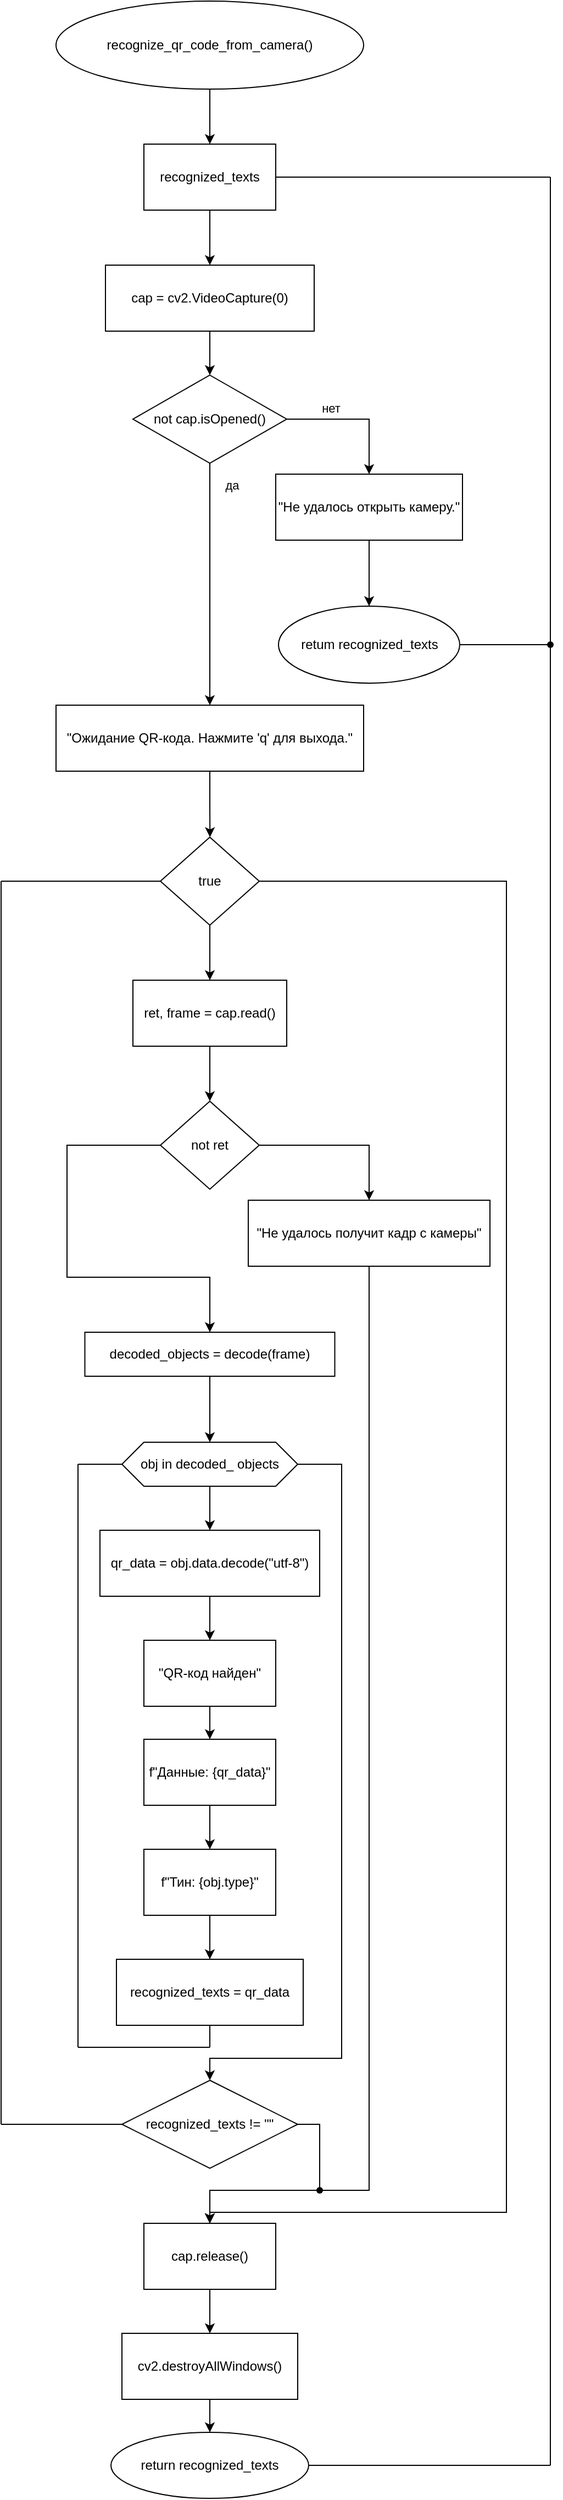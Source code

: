 <mxfile version="26.0.11">
  <diagram name="Страница — 1" id="aW0fPGZtIxX3X3xGRwqq">
    <mxGraphModel dx="1290" dy="565" grid="1" gridSize="10" guides="1" tooltips="1" connect="1" arrows="1" fold="1" page="1" pageScale="1" pageWidth="100000000" pageHeight="10000000000" math="0" shadow="0">
      <root>
        <mxCell id="0" />
        <mxCell id="1" parent="0" />
        <mxCell id="78s66oipbBA8OXlamapA-5" style="edgeStyle=orthogonalEdgeStyle;rounded=0;orthogonalLoop=1;jettySize=auto;html=1;exitX=0.5;exitY=1;exitDx=0;exitDy=0;" parent="1" source="78s66oipbBA8OXlamapA-1" target="78s66oipbBA8OXlamapA-3" edge="1">
          <mxGeometry relative="1" as="geometry" />
        </mxCell>
        <mxCell id="78s66oipbBA8OXlamapA-1" value="recognize_qr_code_from_camera()" style="ellipse;whiteSpace=wrap;html=1;" parent="1" vertex="1">
          <mxGeometry x="330" y="90" width="280" height="80" as="geometry" />
        </mxCell>
        <mxCell id="78s66oipbBA8OXlamapA-6" style="edgeStyle=orthogonalEdgeStyle;rounded=0;orthogonalLoop=1;jettySize=auto;html=1;exitX=0.5;exitY=1;exitDx=0;exitDy=0;entryX=0.5;entryY=0;entryDx=0;entryDy=0;" parent="1" source="78s66oipbBA8OXlamapA-3" target="78s66oipbBA8OXlamapA-4" edge="1">
          <mxGeometry relative="1" as="geometry" />
        </mxCell>
        <mxCell id="78s66oipbBA8OXlamapA-3" value="recognized_texts" style="rounded=0;whiteSpace=wrap;html=1;" parent="1" vertex="1">
          <mxGeometry x="410" y="220" width="120" height="60" as="geometry" />
        </mxCell>
        <mxCell id="78s66oipbBA8OXlamapA-9" style="edgeStyle=orthogonalEdgeStyle;rounded=0;orthogonalLoop=1;jettySize=auto;html=1;exitX=0.5;exitY=1;exitDx=0;exitDy=0;entryX=0.5;entryY=0;entryDx=0;entryDy=0;" parent="1" source="78s66oipbBA8OXlamapA-4" target="78s66oipbBA8OXlamapA-7" edge="1">
          <mxGeometry relative="1" as="geometry" />
        </mxCell>
        <mxCell id="78s66oipbBA8OXlamapA-4" value="cap = cv2.VideoCapture(0)" style="rounded=0;whiteSpace=wrap;html=1;" parent="1" vertex="1">
          <mxGeometry x="375" y="330" width="190" height="60" as="geometry" />
        </mxCell>
        <mxCell id="78s66oipbBA8OXlamapA-10" value="нет" style="edgeStyle=orthogonalEdgeStyle;rounded=0;orthogonalLoop=1;jettySize=auto;html=1;exitX=1;exitY=0.5;exitDx=0;exitDy=0;" parent="1" source="78s66oipbBA8OXlamapA-7" target="78s66oipbBA8OXlamapA-11" edge="1">
          <mxGeometry x="-0.36" y="10" relative="1" as="geometry">
            <mxPoint x="640" y="520" as="targetPoint" />
            <mxPoint as="offset" />
          </mxGeometry>
        </mxCell>
        <mxCell id="78s66oipbBA8OXlamapA-16" value="&lt;div&gt;да&lt;/div&gt;" style="edgeStyle=orthogonalEdgeStyle;rounded=0;orthogonalLoop=1;jettySize=auto;html=1;exitX=0.5;exitY=1;exitDx=0;exitDy=0;" parent="1" source="78s66oipbBA8OXlamapA-7" target="78s66oipbBA8OXlamapA-17" edge="1">
          <mxGeometry x="-0.818" y="20" relative="1" as="geometry">
            <mxPoint x="470.429" y="740" as="targetPoint" />
            <mxPoint as="offset" />
          </mxGeometry>
        </mxCell>
        <mxCell id="78s66oipbBA8OXlamapA-7" value="not cap.isOpened()" style="rhombus;whiteSpace=wrap;html=1;" parent="1" vertex="1">
          <mxGeometry x="400" y="430" width="140" height="80" as="geometry" />
        </mxCell>
        <mxCell id="78s66oipbBA8OXlamapA-14" style="edgeStyle=orthogonalEdgeStyle;rounded=0;orthogonalLoop=1;jettySize=auto;html=1;exitX=0.5;exitY=1;exitDx=0;exitDy=0;" parent="1" source="78s66oipbBA8OXlamapA-11" target="78s66oipbBA8OXlamapA-13" edge="1">
          <mxGeometry relative="1" as="geometry" />
        </mxCell>
        <mxCell id="78s66oipbBA8OXlamapA-11" value="&quot;Не удалось открыть камеру.&quot;" style="rounded=0;whiteSpace=wrap;html=1;" parent="1" vertex="1">
          <mxGeometry x="530" y="520" width="170" height="60" as="geometry" />
        </mxCell>
        <mxCell id="78s66oipbBA8OXlamapA-13" value="retum recognized_texts" style="ellipse;whiteSpace=wrap;html=1;" parent="1" vertex="1">
          <mxGeometry x="532.5" y="640" width="165" height="70" as="geometry" />
        </mxCell>
        <mxCell id="78s66oipbBA8OXlamapA-18" style="edgeStyle=orthogonalEdgeStyle;rounded=0;orthogonalLoop=1;jettySize=auto;html=1;exitX=0.5;exitY=1;exitDx=0;exitDy=0;" parent="1" source="78s66oipbBA8OXlamapA-17" edge="1">
          <mxGeometry relative="1" as="geometry">
            <mxPoint x="470.143" y="850" as="targetPoint" />
          </mxGeometry>
        </mxCell>
        <mxCell id="78s66oipbBA8OXlamapA-17" value="&quot;Ожидание QR-кода. Нажмите &#39;q&#39; для выхода.&quot;" style="rounded=0;whiteSpace=wrap;html=1;" parent="1" vertex="1">
          <mxGeometry x="330" y="730" width="280" height="60" as="geometry" />
        </mxCell>
        <mxCell id="78s66oipbBA8OXlamapA-21" style="edgeStyle=orthogonalEdgeStyle;rounded=0;orthogonalLoop=1;jettySize=auto;html=1;exitX=0.5;exitY=1;exitDx=0;exitDy=0;" parent="1" source="78s66oipbBA8OXlamapA-19" target="78s66oipbBA8OXlamapA-22" edge="1">
          <mxGeometry relative="1" as="geometry">
            <mxPoint x="469.588" y="980" as="targetPoint" />
          </mxGeometry>
        </mxCell>
        <mxCell id="78s66oipbBA8OXlamapA-77" style="edgeStyle=orthogonalEdgeStyle;rounded=0;orthogonalLoop=1;jettySize=auto;html=1;exitX=1;exitY=0.5;exitDx=0;exitDy=0;entryX=0.5;entryY=0;entryDx=0;entryDy=0;" parent="1" source="78s66oipbBA8OXlamapA-19" target="78s66oipbBA8OXlamapA-50" edge="1">
          <mxGeometry relative="1" as="geometry">
            <Array as="points">
              <mxPoint x="740" y="890" />
              <mxPoint x="740" y="2100" />
              <mxPoint x="470" y="2100" />
            </Array>
          </mxGeometry>
        </mxCell>
        <mxCell id="78s66oipbBA8OXlamapA-19" value="true" style="rhombus;whiteSpace=wrap;html=1;" parent="1" vertex="1">
          <mxGeometry x="425" y="850" width="90" height="80" as="geometry" />
        </mxCell>
        <mxCell id="78s66oipbBA8OXlamapA-23" style="edgeStyle=orthogonalEdgeStyle;rounded=0;orthogonalLoop=1;jettySize=auto;html=1;exitX=0.5;exitY=1;exitDx=0;exitDy=0;" parent="1" source="78s66oipbBA8OXlamapA-22" target="78s66oipbBA8OXlamapA-24" edge="1">
          <mxGeometry relative="1" as="geometry">
            <mxPoint x="469.588" y="1090" as="targetPoint" />
          </mxGeometry>
        </mxCell>
        <mxCell id="78s66oipbBA8OXlamapA-22" value="ret, frame = cap.read()" style="rounded=0;whiteSpace=wrap;html=1;" parent="1" vertex="1">
          <mxGeometry x="400" y="980" width="140" height="60" as="geometry" />
        </mxCell>
        <mxCell id="78s66oipbBA8OXlamapA-25" style="edgeStyle=orthogonalEdgeStyle;rounded=0;orthogonalLoop=1;jettySize=auto;html=1;exitX=1;exitY=0.5;exitDx=0;exitDy=0;" parent="1" source="78s66oipbBA8OXlamapA-24" target="78s66oipbBA8OXlamapA-26" edge="1">
          <mxGeometry relative="1" as="geometry">
            <mxPoint x="560" y="1180" as="targetPoint" />
          </mxGeometry>
        </mxCell>
        <mxCell id="78s66oipbBA8OXlamapA-28" style="edgeStyle=orthogonalEdgeStyle;rounded=0;orthogonalLoop=1;jettySize=auto;html=1;exitX=0;exitY=0.5;exitDx=0;exitDy=0;entryX=0.5;entryY=0;entryDx=0;entryDy=0;" parent="1" source="78s66oipbBA8OXlamapA-24" target="78s66oipbBA8OXlamapA-27" edge="1">
          <mxGeometry relative="1" as="geometry">
            <Array as="points">
              <mxPoint x="340" y="1130" />
              <mxPoint x="340" y="1250" />
              <mxPoint x="470" y="1250" />
            </Array>
          </mxGeometry>
        </mxCell>
        <mxCell id="78s66oipbBA8OXlamapA-24" value="not ret" style="rhombus;whiteSpace=wrap;html=1;" parent="1" vertex="1">
          <mxGeometry x="425" y="1090" width="90" height="80" as="geometry" />
        </mxCell>
        <mxCell id="78s66oipbBA8OXlamapA-75" style="edgeStyle=orthogonalEdgeStyle;rounded=0;orthogonalLoop=1;jettySize=auto;html=1;exitX=0.5;exitY=1;exitDx=0;exitDy=0;entryX=0.5;entryY=0;entryDx=0;entryDy=0;" parent="1" source="78s66oipbBA8OXlamapA-26" target="78s66oipbBA8OXlamapA-50" edge="1">
          <mxGeometry relative="1" as="geometry">
            <Array as="points">
              <mxPoint x="615" y="2080" />
              <mxPoint x="470" y="2080" />
            </Array>
          </mxGeometry>
        </mxCell>
        <mxCell id="78s66oipbBA8OXlamapA-26" value="&quot;Не удалось получит кадр с камеры&quot;" style="rounded=0;whiteSpace=wrap;html=1;" parent="1" vertex="1">
          <mxGeometry x="505" y="1180" width="220" height="60" as="geometry" />
        </mxCell>
        <mxCell id="78s66oipbBA8OXlamapA-31" style="edgeStyle=orthogonalEdgeStyle;rounded=0;orthogonalLoop=1;jettySize=auto;html=1;exitX=0.5;exitY=1;exitDx=0;exitDy=0;entryX=0.5;entryY=0;entryDx=0;entryDy=0;" parent="1" source="78s66oipbBA8OXlamapA-27" target="78s66oipbBA8OXlamapA-29" edge="1">
          <mxGeometry relative="1" as="geometry" />
        </mxCell>
        <mxCell id="78s66oipbBA8OXlamapA-27" value="decoded_objects = decode(frame)" style="rounded=0;whiteSpace=wrap;html=1;" parent="1" vertex="1">
          <mxGeometry x="356.25" y="1300" width="227.5" height="40" as="geometry" />
        </mxCell>
        <mxCell id="78s66oipbBA8OXlamapA-34" style="edgeStyle=orthogonalEdgeStyle;rounded=0;orthogonalLoop=1;jettySize=auto;html=1;exitX=0.5;exitY=1;exitDx=0;exitDy=0;entryX=0.5;entryY=0;entryDx=0;entryDy=0;" parent="1" source="78s66oipbBA8OXlamapA-29" target="78s66oipbBA8OXlamapA-33" edge="1">
          <mxGeometry relative="1" as="geometry" />
        </mxCell>
        <mxCell id="78s66oipbBA8OXlamapA-49" style="edgeStyle=orthogonalEdgeStyle;rounded=0;orthogonalLoop=1;jettySize=auto;html=1;exitX=1;exitY=0.5;exitDx=0;exitDy=0;entryX=0.5;entryY=0;entryDx=0;entryDy=0;" parent="1" edge="1">
          <mxGeometry relative="1" as="geometry">
            <mxPoint x="550" y="1420" as="sourcePoint" />
            <mxPoint x="470" y="1980" as="targetPoint" />
            <Array as="points">
              <mxPoint x="590" y="1420" />
              <mxPoint x="590" y="1960" />
              <mxPoint x="470" y="1960" />
            </Array>
          </mxGeometry>
        </mxCell>
        <mxCell id="78s66oipbBA8OXlamapA-29" value="obj in decoded_ objects" style="shape=hexagon;perimeter=hexagonPerimeter2;whiteSpace=wrap;html=1;fixedSize=1;" parent="1" vertex="1">
          <mxGeometry x="390" y="1400" width="160" height="40" as="geometry" />
        </mxCell>
        <mxCell id="78s66oipbBA8OXlamapA-42" style="edgeStyle=orthogonalEdgeStyle;rounded=0;orthogonalLoop=1;jettySize=auto;html=1;exitX=0.5;exitY=1;exitDx=0;exitDy=0;entryX=0.5;entryY=0;entryDx=0;entryDy=0;" parent="1" source="78s66oipbBA8OXlamapA-32" target="78s66oipbBA8OXlamapA-37" edge="1">
          <mxGeometry relative="1" as="geometry" />
        </mxCell>
        <mxCell id="78s66oipbBA8OXlamapA-32" value="&quot;QR-код найден&quot;" style="rounded=0;whiteSpace=wrap;html=1;" parent="1" vertex="1">
          <mxGeometry x="410" y="1580" width="120" height="60" as="geometry" />
        </mxCell>
        <mxCell id="78s66oipbBA8OXlamapA-35" style="edgeStyle=orthogonalEdgeStyle;rounded=0;orthogonalLoop=1;jettySize=auto;html=1;exitX=0.5;exitY=1;exitDx=0;exitDy=0;entryX=0.5;entryY=0;entryDx=0;entryDy=0;" parent="1" source="78s66oipbBA8OXlamapA-33" target="78s66oipbBA8OXlamapA-32" edge="1">
          <mxGeometry relative="1" as="geometry" />
        </mxCell>
        <mxCell id="78s66oipbBA8OXlamapA-33" value="qr_data = obj.data.decode(&quot;utf-8&quot;)" style="rounded=0;whiteSpace=wrap;html=1;" parent="1" vertex="1">
          <mxGeometry x="370" y="1480" width="200" height="60" as="geometry" />
        </mxCell>
        <mxCell id="78s66oipbBA8OXlamapA-38" style="edgeStyle=orthogonalEdgeStyle;rounded=0;orthogonalLoop=1;jettySize=auto;html=1;exitX=0.5;exitY=1;exitDx=0;exitDy=0;" parent="1" source="78s66oipbBA8OXlamapA-37" target="78s66oipbBA8OXlamapA-39" edge="1">
          <mxGeometry relative="1" as="geometry">
            <mxPoint x="469.588" y="1830" as="targetPoint" />
          </mxGeometry>
        </mxCell>
        <mxCell id="78s66oipbBA8OXlamapA-37" value="f&quot;Данные: {qr_data}&quot;" style="rounded=0;whiteSpace=wrap;html=1;" parent="1" vertex="1">
          <mxGeometry x="410" y="1670" width="120" height="60" as="geometry" />
        </mxCell>
        <mxCell id="78s66oipbBA8OXlamapA-41" style="edgeStyle=orthogonalEdgeStyle;rounded=0;orthogonalLoop=1;jettySize=auto;html=1;exitX=0.5;exitY=1;exitDx=0;exitDy=0;entryX=0.5;entryY=0;entryDx=0;entryDy=0;" parent="1" source="78s66oipbBA8OXlamapA-39" target="78s66oipbBA8OXlamapA-40" edge="1">
          <mxGeometry relative="1" as="geometry" />
        </mxCell>
        <mxCell id="78s66oipbBA8OXlamapA-39" value="f&quot;Тин: {obj.type}&quot;" style="rounded=0;whiteSpace=wrap;html=1;" parent="1" vertex="1">
          <mxGeometry x="409.998" y="1770" width="120" height="60" as="geometry" />
        </mxCell>
        <mxCell id="78s66oipbBA8OXlamapA-40" value="recognized_texts = qr_data" style="rounded=0;whiteSpace=wrap;html=1;" parent="1" vertex="1">
          <mxGeometry x="385" y="1870" width="170" height="60" as="geometry" />
        </mxCell>
        <mxCell id="78s66oipbBA8OXlamapA-82" style="edgeStyle=orthogonalEdgeStyle;rounded=0;orthogonalLoop=1;jettySize=auto;html=1;exitX=1;exitY=0.5;exitDx=0;exitDy=0;" parent="1" source="78s66oipbBA8OXlamapA-46" edge="1">
          <mxGeometry relative="1" as="geometry">
            <mxPoint x="470" y="2110" as="targetPoint" />
            <Array as="points">
              <mxPoint x="570" y="2020" />
              <mxPoint x="570" y="2080" />
              <mxPoint x="470" y="2080" />
            </Array>
          </mxGeometry>
        </mxCell>
        <mxCell id="78s66oipbBA8OXlamapA-46" value="recognized_texts != &quot;&quot;" style="rhombus;whiteSpace=wrap;html=1;" parent="1" vertex="1">
          <mxGeometry x="390" y="1980" width="160" height="80" as="geometry" />
        </mxCell>
        <mxCell id="78s66oipbBA8OXlamapA-55" style="edgeStyle=orthogonalEdgeStyle;rounded=0;orthogonalLoop=1;jettySize=auto;html=1;exitX=0.5;exitY=1;exitDx=0;exitDy=0;entryX=0.5;entryY=0;entryDx=0;entryDy=0;" parent="1" source="78s66oipbBA8OXlamapA-50" target="78s66oipbBA8OXlamapA-51" edge="1">
          <mxGeometry relative="1" as="geometry" />
        </mxCell>
        <mxCell id="78s66oipbBA8OXlamapA-50" value="cap.release()" style="rounded=0;whiteSpace=wrap;html=1;" parent="1" vertex="1">
          <mxGeometry x="410" y="2110" width="120" height="60" as="geometry" />
        </mxCell>
        <mxCell id="78s66oipbBA8OXlamapA-56" style="edgeStyle=orthogonalEdgeStyle;rounded=0;orthogonalLoop=1;jettySize=auto;html=1;exitX=0.5;exitY=1;exitDx=0;exitDy=0;entryX=0.5;entryY=0;entryDx=0;entryDy=0;" parent="1" source="78s66oipbBA8OXlamapA-51" target="78s66oipbBA8OXlamapA-53" edge="1">
          <mxGeometry relative="1" as="geometry" />
        </mxCell>
        <mxCell id="78s66oipbBA8OXlamapA-51" value="cv2.destroyAllWindows()" style="rounded=0;whiteSpace=wrap;html=1;" parent="1" vertex="1">
          <mxGeometry x="390" y="2210" width="160" height="60" as="geometry" />
        </mxCell>
        <mxCell id="78s66oipbBA8OXlamapA-53" value="return recognized_texts" style="ellipse;whiteSpace=wrap;html=1;" parent="1" vertex="1">
          <mxGeometry x="380" y="2300" width="180" height="60" as="geometry" />
        </mxCell>
        <mxCell id="78s66oipbBA8OXlamapA-81" value="" style="shape=waypoint;sketch=0;fillStyle=solid;size=6;pointerEvents=1;points=[];fillColor=none;resizable=0;rotatable=0;perimeter=centerPerimeter;snapToPoint=1;" parent="1" vertex="1">
          <mxGeometry x="560" y="2070" width="20" height="20" as="geometry" />
        </mxCell>
        <mxCell id="eUgN0fjLOR-l-0KFzFAm-2" value="" style="endArrow=none;html=1;rounded=0;entryX=0;entryY=0.5;entryDx=0;entryDy=0;" edge="1" parent="1" target="78s66oipbBA8OXlamapA-46">
          <mxGeometry width="50" height="50" relative="1" as="geometry">
            <mxPoint x="280" y="2020" as="sourcePoint" />
            <mxPoint x="260" y="2070" as="targetPoint" />
          </mxGeometry>
        </mxCell>
        <mxCell id="eUgN0fjLOR-l-0KFzFAm-3" value="" style="endArrow=none;html=1;rounded=0;" edge="1" parent="1">
          <mxGeometry width="50" height="50" relative="1" as="geometry">
            <mxPoint x="280" y="2020" as="sourcePoint" />
            <mxPoint x="280" y="890" as="targetPoint" />
          </mxGeometry>
        </mxCell>
        <mxCell id="eUgN0fjLOR-l-0KFzFAm-4" value="" style="endArrow=none;html=1;rounded=0;entryX=0;entryY=0.5;entryDx=0;entryDy=0;" edge="1" parent="1" target="78s66oipbBA8OXlamapA-19">
          <mxGeometry width="50" height="50" relative="1" as="geometry">
            <mxPoint x="280" y="890" as="sourcePoint" />
            <mxPoint x="380" y="870" as="targetPoint" />
          </mxGeometry>
        </mxCell>
        <mxCell id="eUgN0fjLOR-l-0KFzFAm-9" value="" style="endArrow=none;html=1;rounded=0;exitX=1;exitY=0.5;exitDx=0;exitDy=0;" edge="1" parent="1" source="78s66oipbBA8OXlamapA-3">
          <mxGeometry width="50" height="50" relative="1" as="geometry">
            <mxPoint x="630" y="290" as="sourcePoint" />
            <mxPoint x="780" y="250" as="targetPoint" />
          </mxGeometry>
        </mxCell>
        <mxCell id="eUgN0fjLOR-l-0KFzFAm-15" value="" style="endArrow=none;html=1;rounded=0;exitX=1;exitY=0.5;exitDx=0;exitDy=0;" edge="1" parent="1" source="78s66oipbBA8OXlamapA-13">
          <mxGeometry width="50" height="50" relative="1" as="geometry">
            <mxPoint x="810" y="690" as="sourcePoint" />
            <mxPoint x="780" y="675" as="targetPoint" />
          </mxGeometry>
        </mxCell>
        <mxCell id="eUgN0fjLOR-l-0KFzFAm-16" value="" style="endArrow=none;html=1;rounded=0;" edge="1" parent="1">
          <mxGeometry width="50" height="50" relative="1" as="geometry">
            <mxPoint x="780" y="670" as="sourcePoint" />
            <mxPoint x="780" y="250" as="targetPoint" />
          </mxGeometry>
        </mxCell>
        <mxCell id="eUgN0fjLOR-l-0KFzFAm-18" value="" style="endArrow=none;html=1;rounded=0;exitX=1;exitY=0.5;exitDx=0;exitDy=0;" edge="1" parent="1" source="78s66oipbBA8OXlamapA-53">
          <mxGeometry width="50" height="50" relative="1" as="geometry">
            <mxPoint x="675" y="2340" as="sourcePoint" />
            <mxPoint x="780" y="2330" as="targetPoint" />
          </mxGeometry>
        </mxCell>
        <mxCell id="eUgN0fjLOR-l-0KFzFAm-19" value="" style="endArrow=none;html=1;rounded=0;" edge="1" parent="1">
          <mxGeometry width="50" height="50" relative="1" as="geometry">
            <mxPoint x="780" y="2330" as="sourcePoint" />
            <mxPoint x="780" y="250" as="targetPoint" />
          </mxGeometry>
        </mxCell>
        <mxCell id="eUgN0fjLOR-l-0KFzFAm-20" value="" style="endArrow=none;html=1;rounded=0;entryX=0.5;entryY=1;entryDx=0;entryDy=0;" edge="1" parent="1" target="78s66oipbBA8OXlamapA-40">
          <mxGeometry width="50" height="50" relative="1" as="geometry">
            <mxPoint x="470" y="1950" as="sourcePoint" />
            <mxPoint x="350" y="1940" as="targetPoint" />
          </mxGeometry>
        </mxCell>
        <mxCell id="eUgN0fjLOR-l-0KFzFAm-21" value="" style="endArrow=none;html=1;rounded=0;" edge="1" parent="1">
          <mxGeometry width="50" height="50" relative="1" as="geometry">
            <mxPoint x="350" y="1950" as="sourcePoint" />
            <mxPoint x="470" y="1950" as="targetPoint" />
          </mxGeometry>
        </mxCell>
        <mxCell id="eUgN0fjLOR-l-0KFzFAm-22" value="" style="endArrow=none;html=1;rounded=0;" edge="1" parent="1">
          <mxGeometry width="50" height="50" relative="1" as="geometry">
            <mxPoint x="350" y="1950" as="sourcePoint" />
            <mxPoint x="350" y="1420" as="targetPoint" />
          </mxGeometry>
        </mxCell>
        <mxCell id="eUgN0fjLOR-l-0KFzFAm-23" value="" style="endArrow=none;html=1;rounded=0;entryX=0;entryY=0.5;entryDx=0;entryDy=0;" edge="1" parent="1" target="78s66oipbBA8OXlamapA-29">
          <mxGeometry width="50" height="50" relative="1" as="geometry">
            <mxPoint x="350" y="1420" as="sourcePoint" />
            <mxPoint x="420" y="1360" as="targetPoint" />
          </mxGeometry>
        </mxCell>
        <mxCell id="eUgN0fjLOR-l-0KFzFAm-24" value="" style="shape=waypoint;sketch=0;fillStyle=solid;size=6;pointerEvents=1;points=[];fillColor=none;resizable=0;rotatable=0;perimeter=centerPerimeter;snapToPoint=1;" vertex="1" parent="1">
          <mxGeometry x="770" y="665" width="20" height="20" as="geometry" />
        </mxCell>
      </root>
    </mxGraphModel>
  </diagram>
</mxfile>
